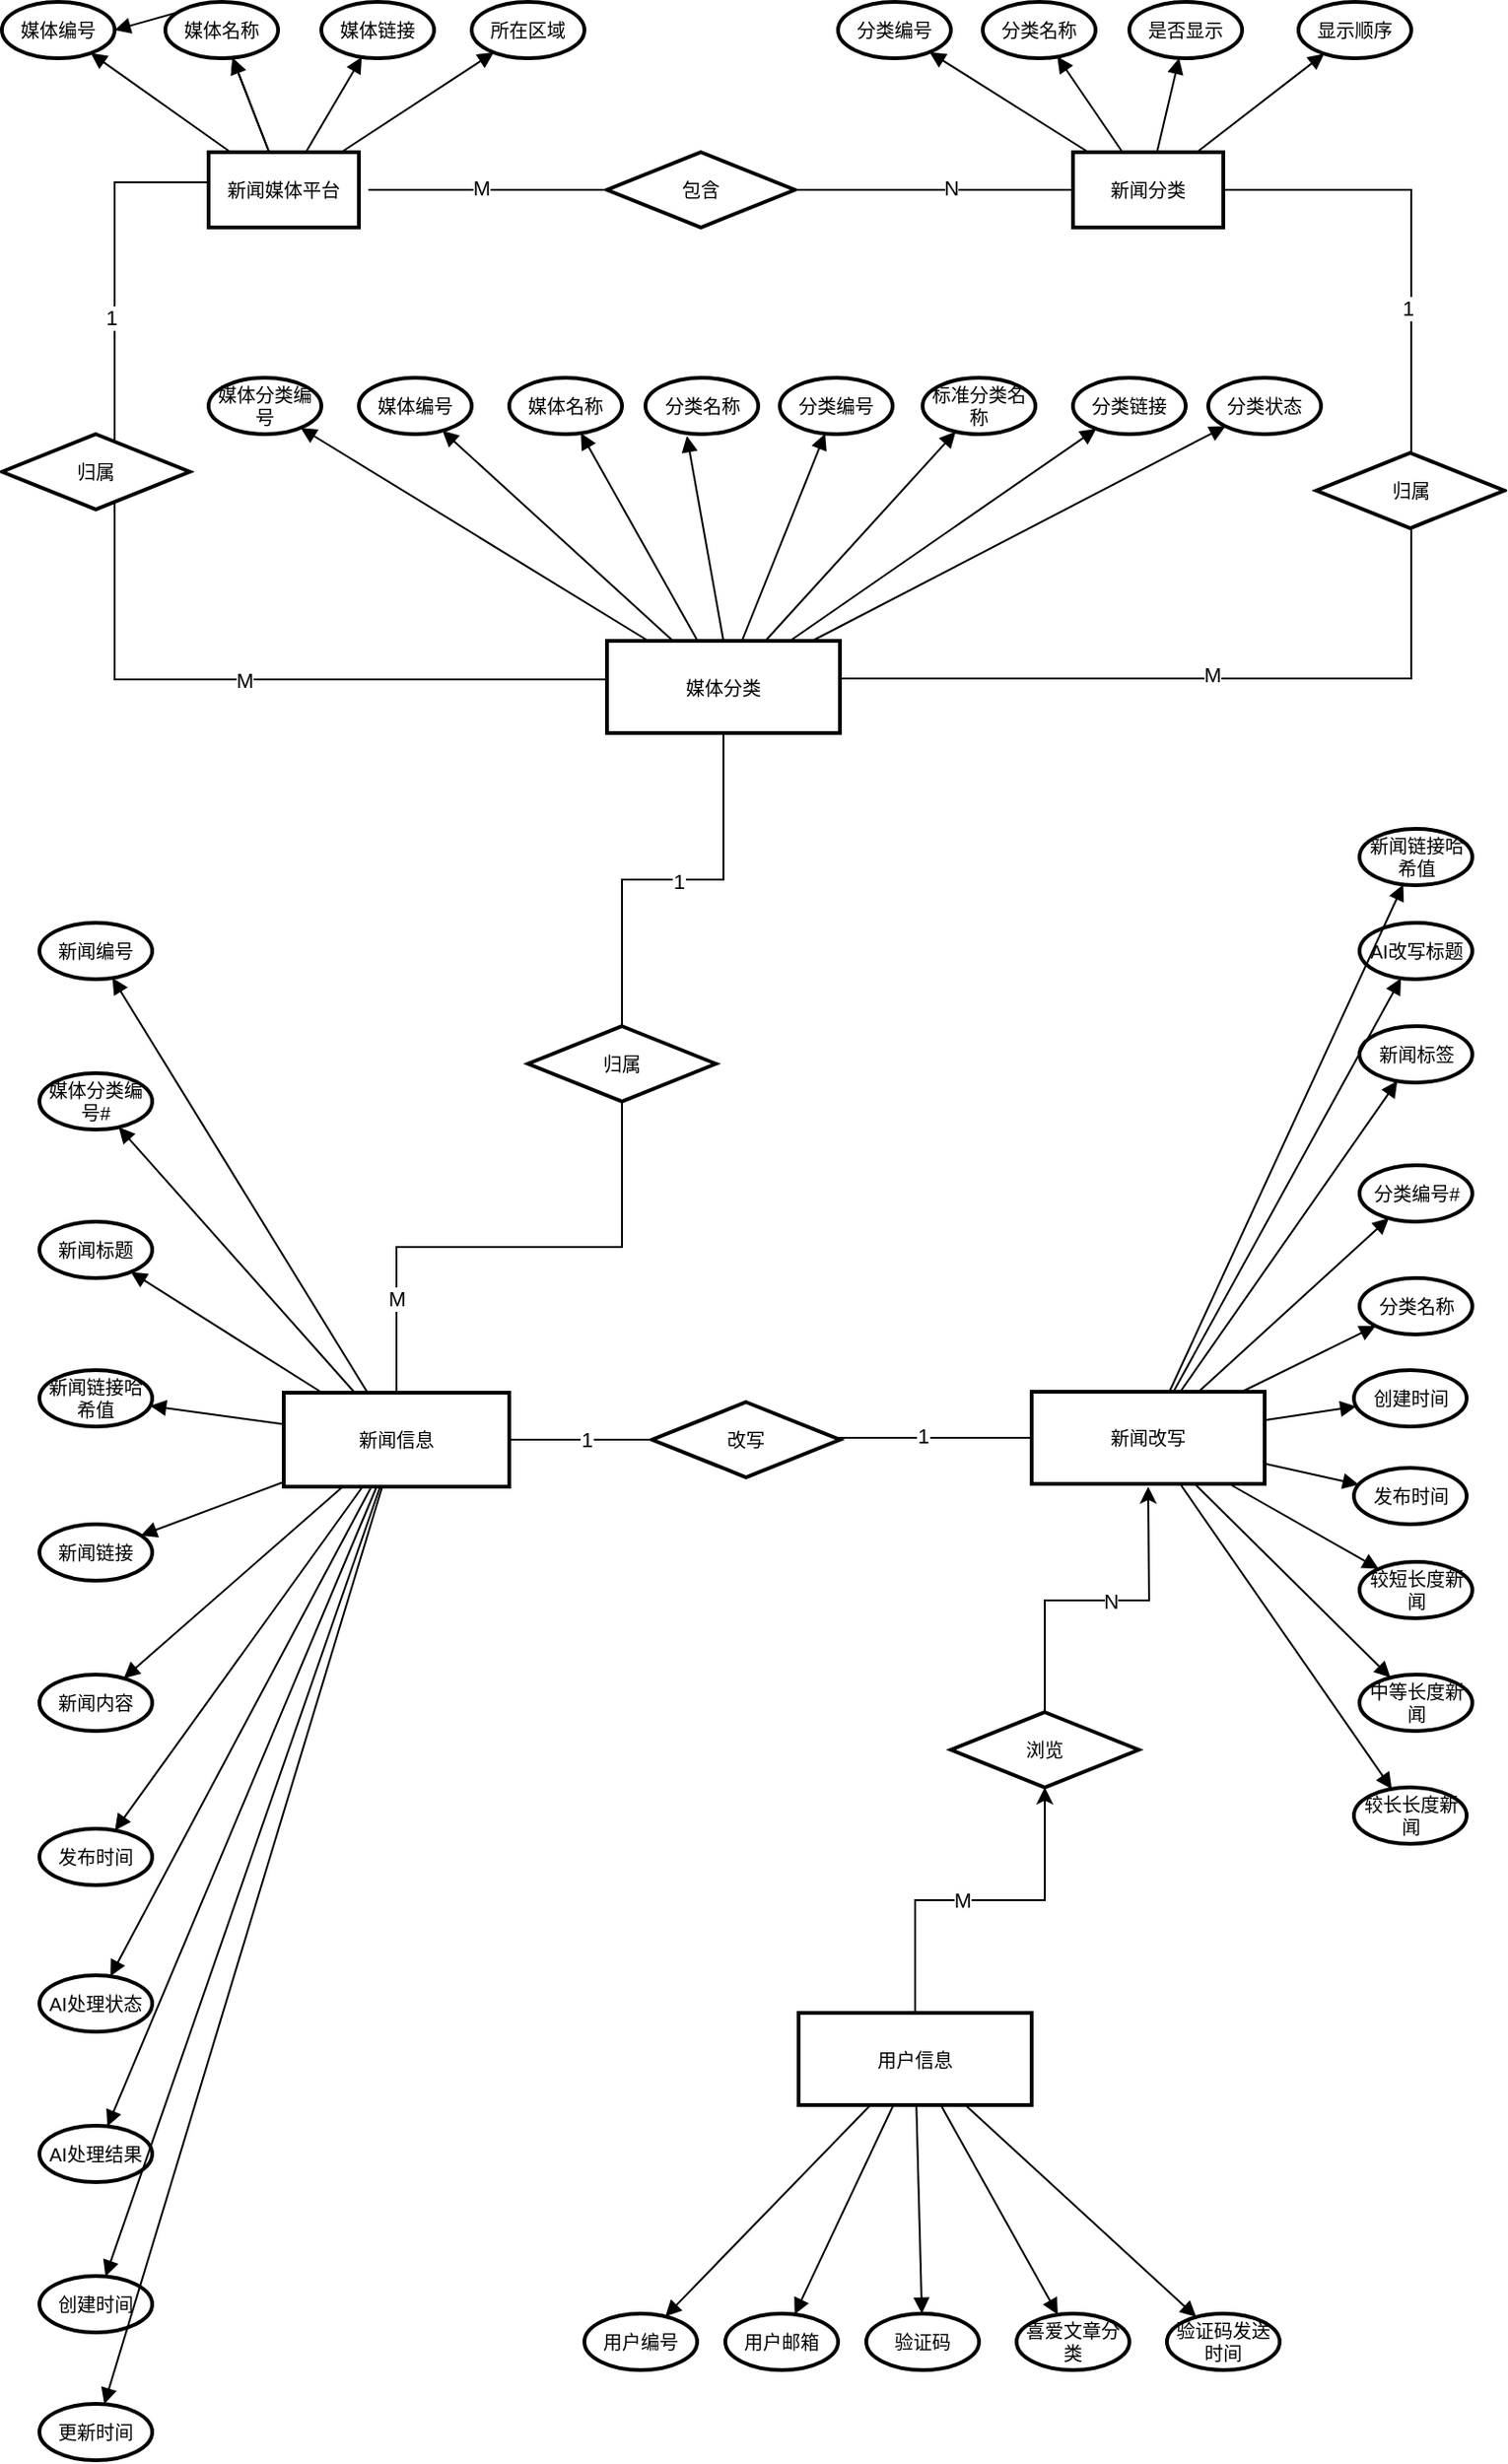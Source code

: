 <mxfile version="24.7.17">
  <diagram name="Page-1" id="74e2e168-ea6b-b213-b513-2b3c1d86103e">
    <mxGraphModel dx="1911" dy="919" grid="1" gridSize="10" guides="1" tooltips="1" connect="1" arrows="1" fold="1" page="1" pageScale="1" pageWidth="827" pageHeight="1169" background="none" math="0" shadow="0">
      <root>
        <mxCell id="0" />
        <mxCell id="1" parent="0" />
        <mxCell id="f0c4SAxMx5sDIEyWPsR0-586" value="新闻媒体平台" style="whiteSpace=wrap;strokeWidth=2;fontSize=10;flipH=0;flipV=0;" vertex="1" parent="1">
          <mxGeometry x="110" y="120" width="80" height="40" as="geometry" />
        </mxCell>
        <mxCell id="f0c4SAxMx5sDIEyWPsR0-587" value="媒体编号" style="ellipse;strokeWidth=2;whiteSpace=wrap;fontSize=10;flipH=0;flipV=0;" vertex="1" parent="1">
          <mxGeometry y="40" width="60" height="30" as="geometry" />
        </mxCell>
        <mxCell id="f0c4SAxMx5sDIEyWPsR0-589" value="媒体链接" style="ellipse;strokeWidth=2;whiteSpace=wrap;fontSize=10;flipH=0;flipV=0;" vertex="1" parent="1">
          <mxGeometry x="170" y="40" width="60" height="30" as="geometry" />
        </mxCell>
        <mxCell id="f0c4SAxMx5sDIEyWPsR0-590" value="所在区域" style="ellipse;strokeWidth=2;whiteSpace=wrap;fontSize=10;flipH=0;flipV=0;" vertex="1" parent="1">
          <mxGeometry x="250" y="40" width="60" height="30" as="geometry" />
        </mxCell>
        <mxCell id="f0c4SAxMx5sDIEyWPsR0-591" value="新闻分类" style="whiteSpace=wrap;strokeWidth=2;fontSize=10;flipH=0;flipV=0;" vertex="1" parent="1">
          <mxGeometry x="570" y="120" width="80" height="40" as="geometry" />
        </mxCell>
        <mxCell id="f0c4SAxMx5sDIEyWPsR0-592" value="分类编号" style="ellipse;strokeWidth=2;whiteSpace=wrap;fontSize=10;flipH=0;flipV=0;" vertex="1" parent="1">
          <mxGeometry x="445" y="40" width="60" height="30" as="geometry" />
        </mxCell>
        <mxCell id="f0c4SAxMx5sDIEyWPsR0-593" value="分类名称" style="ellipse;strokeWidth=2;whiteSpace=wrap;fontSize=10;flipH=0;flipV=0;" vertex="1" parent="1">
          <mxGeometry x="522" y="40" width="60" height="30" as="geometry" />
        </mxCell>
        <mxCell id="f0c4SAxMx5sDIEyWPsR0-594" value="是否显示" style="ellipse;strokeWidth=2;whiteSpace=wrap;fontSize=10;flipH=0;flipV=0;" vertex="1" parent="1">
          <mxGeometry x="600" y="40" width="60" height="30" as="geometry" />
        </mxCell>
        <mxCell id="f0c4SAxMx5sDIEyWPsR0-595" value="显示顺序" style="ellipse;strokeWidth=2;whiteSpace=wrap;fontSize=10;flipH=0;flipV=0;" vertex="1" parent="1">
          <mxGeometry x="690" y="40" width="60" height="30" as="geometry" />
        </mxCell>
        <mxCell id="f0c4SAxMx5sDIEyWPsR0-707" style="edgeStyle=orthogonalEdgeStyle;rounded=0;orthogonalLoop=1;jettySize=auto;html=1;entryDx=0;entryDy=0;endArrow=none;endFill=0;" edge="1" parent="1">
          <mxGeometry relative="1" as="geometry">
            <mxPoint x="110" y="136" as="targetPoint" />
            <mxPoint x="322" y="400.5" as="sourcePoint" />
            <Array as="points">
              <mxPoint x="60" y="401" />
              <mxPoint x="60" y="136" />
            </Array>
          </mxGeometry>
        </mxCell>
        <mxCell id="f0c4SAxMx5sDIEyWPsR0-710" value="&lt;span style=&quot;color: rgba(0, 0, 0, 0); font-family: monospace; font-size: 0px; text-align: start; background-color: rgb(251, 251, 251);&quot;&gt;%3CmxGraphModel%3E%3Croot%3E%3CmxCell%20id%3D%220%22%2F%3E%3CmxCell%20id%3D%221%22%20parent%3D%220%22%2F%3E%3CmxCell%20id%3D%222%22%20value%3D%22%E5%8C%85%E5%90%AB%22%20style%3D%22rhombus%3BstrokeWidth%3D2%3BwhiteSpace%3Dwrap%3BfontSize%3D10%3BflipH%3D0%3BflipV%3D0%3B%22%20vertex%3D%221%22%20parent%3D%221%22%3E%3CmxGeometry%20x%3D%22322%22%20y%3D%22120%22%20width%3D%22100%22%20height%3D%2240%22%20as%3D%22geometry%22%2F%3E%3C%2FmxCell%3E%3C%2Froot%3E%3C%2FmxGraphModel%3E&lt;/span&gt;" style="edgeLabel;html=1;align=center;verticalAlign=middle;resizable=0;points=[];" vertex="1" connectable="0" parent="f0c4SAxMx5sDIEyWPsR0-707">
          <mxGeometry x="0.271" y="1" relative="1" as="geometry">
            <mxPoint as="offset" />
          </mxGeometry>
        </mxCell>
        <mxCell id="f0c4SAxMx5sDIEyWPsR0-719" value="M" style="edgeLabel;html=1;align=center;verticalAlign=middle;resizable=0;points=[];" vertex="1" connectable="0" parent="f0c4SAxMx5sDIEyWPsR0-707">
          <mxGeometry x="-0.331" relative="1" as="geometry">
            <mxPoint as="offset" />
          </mxGeometry>
        </mxCell>
        <mxCell id="f0c4SAxMx5sDIEyWPsR0-723" value="&lt;div&gt;&lt;br&gt;&lt;/div&gt;&lt;div&gt;&lt;br&gt;&lt;/div&gt;" style="edgeLabel;html=1;align=center;verticalAlign=middle;resizable=0;points=[];" vertex="1" connectable="0" parent="f0c4SAxMx5sDIEyWPsR0-707">
          <mxGeometry x="0.569" y="1" relative="1" as="geometry">
            <mxPoint as="offset" />
          </mxGeometry>
        </mxCell>
        <mxCell id="f0c4SAxMx5sDIEyWPsR0-725" value="1" style="edgeLabel;html=1;align=center;verticalAlign=middle;resizable=0;points=[];" vertex="1" connectable="0" parent="f0c4SAxMx5sDIEyWPsR0-707">
          <mxGeometry x="0.578" y="2" relative="1" as="geometry">
            <mxPoint as="offset" />
          </mxGeometry>
        </mxCell>
        <mxCell id="f0c4SAxMx5sDIEyWPsR0-709" style="edgeStyle=orthogonalEdgeStyle;rounded=0;orthogonalLoop=1;jettySize=auto;html=1;exitX=1;exitY=0.5;exitDx=0;exitDy=0;entryX=1;entryY=0.5;entryDx=0;entryDy=0;endArrow=none;endFill=0;" edge="1" parent="1" source="f0c4SAxMx5sDIEyWPsR0-596" target="f0c4SAxMx5sDIEyWPsR0-591">
          <mxGeometry relative="1" as="geometry">
            <Array as="points">
              <mxPoint x="446" y="400" />
              <mxPoint x="750" y="400" />
              <mxPoint x="750" y="140" />
            </Array>
          </mxGeometry>
        </mxCell>
        <mxCell id="f0c4SAxMx5sDIEyWPsR0-721" value="M" style="edgeLabel;html=1;align=center;verticalAlign=middle;resizable=0;points=[];" vertex="1" connectable="0" parent="f0c4SAxMx5sDIEyWPsR0-709">
          <mxGeometry x="-0.397" y="2" relative="1" as="geometry">
            <mxPoint x="1" as="offset" />
          </mxGeometry>
        </mxCell>
        <mxCell id="f0c4SAxMx5sDIEyWPsR0-722" value="1" style="edgeLabel;html=1;align=center;verticalAlign=middle;resizable=0;points=[];" vertex="1" connectable="0" parent="f0c4SAxMx5sDIEyWPsR0-709">
          <mxGeometry x="0.517" y="2" relative="1" as="geometry">
            <mxPoint y="1" as="offset" />
          </mxGeometry>
        </mxCell>
        <mxCell id="f0c4SAxMx5sDIEyWPsR0-729" style="edgeStyle=orthogonalEdgeStyle;rounded=0;orthogonalLoop=1;jettySize=auto;html=1;exitX=0.25;exitY=0;exitDx=0;exitDy=0;" edge="1" parent="1" source="f0c4SAxMx5sDIEyWPsR0-596">
          <mxGeometry relative="1" as="geometry">
            <mxPoint x="353" y="380" as="targetPoint" />
          </mxGeometry>
        </mxCell>
        <mxCell id="f0c4SAxMx5sDIEyWPsR0-596" value="媒体分类" style="whiteSpace=wrap;strokeWidth=2;fontSize=10;flipH=0;flipV=0;" vertex="1" parent="1">
          <mxGeometry x="322" y="380" width="124" height="49" as="geometry" />
        </mxCell>
        <mxCell id="f0c4SAxMx5sDIEyWPsR0-597" value="媒体分类编号" style="ellipse;strokeWidth=2;whiteSpace=wrap;fontSize=10;flipH=0;flipV=0;" vertex="1" parent="1">
          <mxGeometry x="110" y="240" width="60" height="30" as="geometry" />
        </mxCell>
        <mxCell id="f0c4SAxMx5sDIEyWPsR0-598" value="媒体编号" style="ellipse;strokeWidth=2;whiteSpace=wrap;fontSize=10;flipH=0;flipV=0;" vertex="1" parent="1">
          <mxGeometry x="190" y="240" width="60" height="30" as="geometry" />
        </mxCell>
        <mxCell id="f0c4SAxMx5sDIEyWPsR0-599" value="媒体名称" style="ellipse;strokeWidth=2;whiteSpace=wrap;fontSize=10;flipH=0;flipV=0;" vertex="1" parent="1">
          <mxGeometry x="270" y="240" width="60" height="30" as="geometry" />
        </mxCell>
        <mxCell id="f0c4SAxMx5sDIEyWPsR0-600" value="分类编号" style="ellipse;strokeWidth=2;whiteSpace=wrap;fontSize=10;flipH=0;flipV=0;" vertex="1" parent="1">
          <mxGeometry x="414" y="240" width="60" height="30" as="geometry" />
        </mxCell>
        <mxCell id="f0c4SAxMx5sDIEyWPsR0-601" value="标准分类名称" style="ellipse;strokeWidth=2;whiteSpace=wrap;fontSize=10;flipH=0;flipV=0;" vertex="1" parent="1">
          <mxGeometry x="490" y="240" width="60" height="30" as="geometry" />
        </mxCell>
        <mxCell id="f0c4SAxMx5sDIEyWPsR0-602" value="分类链接" style="ellipse;strokeWidth=2;whiteSpace=wrap;fontSize=10;flipH=0;flipV=0;" vertex="1" parent="1">
          <mxGeometry x="570" y="240" width="60" height="30" as="geometry" />
        </mxCell>
        <mxCell id="f0c4SAxMx5sDIEyWPsR0-603" value="分类状态" style="ellipse;strokeWidth=2;whiteSpace=wrap;fontSize=10;flipH=0;flipV=0;" vertex="1" parent="1">
          <mxGeometry x="642" y="240" width="60" height="30" as="geometry" />
        </mxCell>
        <mxCell id="f0c4SAxMx5sDIEyWPsR0-726" style="edgeStyle=orthogonalEdgeStyle;rounded=0;orthogonalLoop=1;jettySize=auto;html=1;exitX=0.5;exitY=0;exitDx=0;exitDy=0;endArrow=none;endFill=0;" edge="1" parent="1" source="f0c4SAxMx5sDIEyWPsR0-732" target="f0c4SAxMx5sDIEyWPsR0-596">
          <mxGeometry relative="1" as="geometry">
            <mxPoint x="260" y="530" as="targetPoint" />
          </mxGeometry>
        </mxCell>
        <mxCell id="f0c4SAxMx5sDIEyWPsR0-731" value="1" style="edgeLabel;html=1;align=center;verticalAlign=middle;resizable=0;points=[];" vertex="1" connectable="0" parent="f0c4SAxMx5sDIEyWPsR0-726">
          <mxGeometry x="0.015" relative="1" as="geometry">
            <mxPoint x="1" y="1" as="offset" />
          </mxGeometry>
        </mxCell>
        <mxCell id="f0c4SAxMx5sDIEyWPsR0-736" style="edgeStyle=orthogonalEdgeStyle;rounded=0;orthogonalLoop=1;jettySize=auto;html=1;exitX=1;exitY=0.5;exitDx=0;exitDy=0;endArrow=none;endFill=0;entryX=0;entryY=0.5;entryDx=0;entryDy=0;" edge="1" parent="1" source="f0c4SAxMx5sDIEyWPsR0-604" target="f0c4SAxMx5sDIEyWPsR0-622">
          <mxGeometry relative="1" as="geometry">
            <mxPoint x="540" y="805" as="targetPoint" />
          </mxGeometry>
        </mxCell>
        <mxCell id="f0c4SAxMx5sDIEyWPsR0-738" value="1" style="edgeLabel;html=1;align=center;verticalAlign=middle;resizable=0;points=[];" vertex="1" connectable="0" parent="f0c4SAxMx5sDIEyWPsR0-736">
          <mxGeometry x="-0.705" relative="1" as="geometry">
            <mxPoint as="offset" />
          </mxGeometry>
        </mxCell>
        <mxCell id="f0c4SAxMx5sDIEyWPsR0-740" value="1" style="edgeLabel;html=1;align=center;verticalAlign=middle;resizable=0;points=[];" vertex="1" connectable="0" parent="f0c4SAxMx5sDIEyWPsR0-736">
          <mxGeometry x="0.584" y="1" relative="1" as="geometry">
            <mxPoint as="offset" />
          </mxGeometry>
        </mxCell>
        <mxCell id="f0c4SAxMx5sDIEyWPsR0-604" value="新闻信息" style="whiteSpace=wrap;strokeWidth=2;fontSize=10;flipH=0;flipV=0;" vertex="1" parent="1">
          <mxGeometry x="150" y="780" width="120" height="50" as="geometry" />
        </mxCell>
        <mxCell id="f0c4SAxMx5sDIEyWPsR0-605" value="新闻编号" style="ellipse;strokeWidth=2;whiteSpace=wrap;fontSize=10;flipH=0;flipV=0;" vertex="1" parent="1">
          <mxGeometry x="20" y="530" width="60" height="30" as="geometry" />
        </mxCell>
        <mxCell id="f0c4SAxMx5sDIEyWPsR0-606" value="媒体分类编号#" style="ellipse;strokeWidth=2;whiteSpace=wrap;fontSize=10;flipH=0;flipV=0;" vertex="1" parent="1">
          <mxGeometry x="20" y="610" width="60" height="30" as="geometry" />
        </mxCell>
        <mxCell id="f0c4SAxMx5sDIEyWPsR0-607" value="新闻标题" style="ellipse;strokeWidth=2;whiteSpace=wrap;fontSize=10;flipH=0;flipV=0;" vertex="1" parent="1">
          <mxGeometry x="20" y="689" width="60" height="30" as="geometry" />
        </mxCell>
        <mxCell id="f0c4SAxMx5sDIEyWPsR0-608" value="新闻链接哈希值" style="ellipse;strokeWidth=2;whiteSpace=wrap;fontSize=10;flipH=0;flipV=0;" vertex="1" parent="1">
          <mxGeometry x="20" y="768" width="60" height="30" as="geometry" />
        </mxCell>
        <mxCell id="f0c4SAxMx5sDIEyWPsR0-609" value="新闻链接" style="ellipse;strokeWidth=2;whiteSpace=wrap;fontSize=10;flipH=0;flipV=0;" vertex="1" parent="1">
          <mxGeometry x="20" y="850" width="60" height="30" as="geometry" />
        </mxCell>
        <mxCell id="f0c4SAxMx5sDIEyWPsR0-610" value="新闻内容" style="ellipse;strokeWidth=2;whiteSpace=wrap;fontSize=10;flipH=0;flipV=0;" vertex="1" parent="1">
          <mxGeometry x="20" y="930" width="60" height="30" as="geometry" />
        </mxCell>
        <mxCell id="f0c4SAxMx5sDIEyWPsR0-611" value="发布时间" style="ellipse;strokeWidth=2;whiteSpace=wrap;fontSize=10;flipH=0;flipV=0;" vertex="1" parent="1">
          <mxGeometry x="20" y="1012" width="60" height="30" as="geometry" />
        </mxCell>
        <mxCell id="f0c4SAxMx5sDIEyWPsR0-612" value="AI处理状态" style="ellipse;strokeWidth=2;whiteSpace=wrap;fontSize=10;flipH=0;flipV=0;" vertex="1" parent="1">
          <mxGeometry x="20" y="1090" width="60" height="30" as="geometry" />
        </mxCell>
        <mxCell id="f0c4SAxMx5sDIEyWPsR0-613" value="AI处理结果" style="ellipse;strokeWidth=2;whiteSpace=wrap;fontSize=10;flipH=0;flipV=0;" vertex="1" parent="1">
          <mxGeometry x="20" y="1170" width="60" height="30" as="geometry" />
        </mxCell>
        <mxCell id="f0c4SAxMx5sDIEyWPsR0-614" value="创建时间" style="ellipse;strokeWidth=2;whiteSpace=wrap;fontSize=10;flipH=0;flipV=0;" vertex="1" parent="1">
          <mxGeometry x="20" y="1250" width="60" height="30" as="geometry" />
        </mxCell>
        <mxCell id="f0c4SAxMx5sDIEyWPsR0-615" value="更新时间" style="ellipse;strokeWidth=2;whiteSpace=wrap;fontSize=10;flipH=0;flipV=0;" vertex="1" parent="1">
          <mxGeometry x="20" y="1318" width="60" height="30" as="geometry" />
        </mxCell>
        <mxCell id="f0c4SAxMx5sDIEyWPsR0-745" style="edgeStyle=orthogonalEdgeStyle;rounded=0;orthogonalLoop=1;jettySize=auto;html=1;exitX=0.5;exitY=0;exitDx=0;exitDy=0;" edge="1" parent="1" source="f0c4SAxMx5sDIEyWPsR0-746">
          <mxGeometry relative="1" as="geometry">
            <mxPoint x="610" y="830" as="targetPoint" />
          </mxGeometry>
        </mxCell>
        <mxCell id="f0c4SAxMx5sDIEyWPsR0-749" value="N" style="edgeLabel;html=1;align=center;verticalAlign=middle;resizable=0;points=[];" vertex="1" connectable="0" parent="f0c4SAxMx5sDIEyWPsR0-745">
          <mxGeometry x="0.066" y="1" relative="1" as="geometry">
            <mxPoint x="1" y="1" as="offset" />
          </mxGeometry>
        </mxCell>
        <mxCell id="f0c4SAxMx5sDIEyWPsR0-616" value="用户信息" style="whiteSpace=wrap;strokeWidth=2;fontSize=10;flipH=0;flipV=0;" vertex="1" parent="1">
          <mxGeometry x="424" y="1110" width="124" height="49" as="geometry" />
        </mxCell>
        <mxCell id="f0c4SAxMx5sDIEyWPsR0-617" value="用户编号" style="ellipse;strokeWidth=2;whiteSpace=wrap;fontSize=10;flipH=0;flipV=0;" vertex="1" parent="1">
          <mxGeometry x="310" y="1270" width="60" height="30" as="geometry" />
        </mxCell>
        <mxCell id="f0c4SAxMx5sDIEyWPsR0-618" value="用户邮箱" style="ellipse;strokeWidth=2;whiteSpace=wrap;fontSize=10;flipH=0;flipV=0;" vertex="1" parent="1">
          <mxGeometry x="385" y="1270" width="60" height="30" as="geometry" />
        </mxCell>
        <mxCell id="f0c4SAxMx5sDIEyWPsR0-619" value="验证码" style="ellipse;strokeWidth=2;whiteSpace=wrap;fontSize=10;flipH=0;flipV=0;" vertex="1" parent="1">
          <mxGeometry x="460" y="1270" width="60" height="30" as="geometry" />
        </mxCell>
        <mxCell id="f0c4SAxMx5sDIEyWPsR0-620" value="喜爱文章分类" style="ellipse;strokeWidth=2;whiteSpace=wrap;fontSize=10;flipH=0;flipV=0;" vertex="1" parent="1">
          <mxGeometry x="540" y="1270" width="60" height="30" as="geometry" />
        </mxCell>
        <mxCell id="f0c4SAxMx5sDIEyWPsR0-621" value="验证码发送时间" style="ellipse;strokeWidth=2;whiteSpace=wrap;fontSize=10;flipH=0;flipV=0;" vertex="1" parent="1">
          <mxGeometry x="620" y="1270" width="60" height="30" as="geometry" />
        </mxCell>
        <mxCell id="f0c4SAxMx5sDIEyWPsR0-622" value="新闻改写" style="whiteSpace=wrap;strokeWidth=2;fontSize=10;flipH=0;flipV=0;" vertex="1" parent="1">
          <mxGeometry x="548" y="779.5" width="124" height="49" as="geometry" />
        </mxCell>
        <mxCell id="f0c4SAxMx5sDIEyWPsR0-623" value="新闻链接哈希值" style="ellipse;strokeWidth=2;whiteSpace=wrap;fontSize=10;flipH=0;flipV=0;" vertex="1" parent="1">
          <mxGeometry x="722.5" y="480" width="60" height="30" as="geometry" />
        </mxCell>
        <mxCell id="f0c4SAxMx5sDIEyWPsR0-624" value="AI改写标题" style="ellipse;strokeWidth=2;whiteSpace=wrap;fontSize=10;flipH=0;flipV=0;" vertex="1" parent="1">
          <mxGeometry x="722.5" y="530" width="60" height="30" as="geometry" />
        </mxCell>
        <mxCell id="f0c4SAxMx5sDIEyWPsR0-625" value="新闻标签" style="ellipse;strokeWidth=2;whiteSpace=wrap;fontSize=10;flipH=0;flipV=0;" vertex="1" parent="1">
          <mxGeometry x="722.5" y="585" width="60" height="30" as="geometry" />
        </mxCell>
        <mxCell id="f0c4SAxMx5sDIEyWPsR0-626" value="分类编号#" style="ellipse;strokeWidth=2;whiteSpace=wrap;fontSize=10;flipH=0;flipV=0;" vertex="1" parent="1">
          <mxGeometry x="722.5" y="659" width="60" height="30" as="geometry" />
        </mxCell>
        <mxCell id="f0c4SAxMx5sDIEyWPsR0-627" value="分类名称" style="ellipse;strokeWidth=2;whiteSpace=wrap;fontSize=10;flipH=0;flipV=0;" vertex="1" parent="1">
          <mxGeometry x="722.5" y="719" width="60" height="30" as="geometry" />
        </mxCell>
        <mxCell id="f0c4SAxMx5sDIEyWPsR0-628" value="创建时间" style="ellipse;strokeWidth=2;whiteSpace=wrap;fontSize=10;flipH=0;flipV=0;" vertex="1" parent="1">
          <mxGeometry x="719.5" y="768" width="60" height="30" as="geometry" />
        </mxCell>
        <mxCell id="f0c4SAxMx5sDIEyWPsR0-629" value="发布时间" style="ellipse;strokeWidth=2;whiteSpace=wrap;fontSize=10;flipH=0;flipV=0;" vertex="1" parent="1">
          <mxGeometry x="719.5" y="820" width="60" height="30" as="geometry" />
        </mxCell>
        <mxCell id="f0c4SAxMx5sDIEyWPsR0-630" value="较短长度新闻" style="ellipse;strokeWidth=2;whiteSpace=wrap;fontSize=10;flipH=0;flipV=0;" vertex="1" parent="1">
          <mxGeometry x="722.5" y="870" width="60" height="30" as="geometry" />
        </mxCell>
        <mxCell id="f0c4SAxMx5sDIEyWPsR0-631" value="中等长度新闻" style="ellipse;strokeWidth=2;whiteSpace=wrap;fontSize=10;flipH=0;flipV=0;" vertex="1" parent="1">
          <mxGeometry x="722.5" y="930" width="60" height="30" as="geometry" />
        </mxCell>
        <mxCell id="f0c4SAxMx5sDIEyWPsR0-632" value="较长长度新闻" style="ellipse;strokeWidth=2;whiteSpace=wrap;fontSize=10;flipH=0;flipV=0;" vertex="1" parent="1">
          <mxGeometry x="719.5" y="990" width="60" height="30" as="geometry" />
        </mxCell>
        <mxCell id="f0c4SAxMx5sDIEyWPsR0-692" style="edgeStyle=orthogonalEdgeStyle;rounded=0;orthogonalLoop=1;jettySize=auto;html=1;exitX=1;exitY=0;exitDx=0;exitDy=0;" edge="1" parent="1" source="f0c4SAxMx5sDIEyWPsR0-633">
          <mxGeometry relative="1" as="geometry">
            <mxPoint x="365" y="140" as="targetPoint" />
          </mxGeometry>
        </mxCell>
        <mxCell id="f0c4SAxMx5sDIEyWPsR0-633" value="包含" style="rhombus;strokeWidth=2;whiteSpace=wrap;fontSize=10;flipH=0;flipV=0;" vertex="1" parent="1">
          <mxGeometry x="322" y="120" width="100" height="40" as="geometry" />
        </mxCell>
        <mxCell id="f0c4SAxMx5sDIEyWPsR0-637" value="" style="curved=1;startArrow=none;endArrow=block;exitX=0.43;exitY=-0.01;entryX=1;entryY=0.5;rounded=0;fontSize=10;" edge="1" parent="1" source="f0c4SAxMx5sDIEyWPsR0-588" target="f0c4SAxMx5sDIEyWPsR0-587">
          <mxGeometry relative="1" as="geometry">
            <Array as="points" />
          </mxGeometry>
        </mxCell>
        <mxCell id="f0c4SAxMx5sDIEyWPsR0-638" value="" style="curved=1;startArrow=none;endArrow=block;rounded=0;fontSize=10;" edge="1" parent="1" source="f0c4SAxMx5sDIEyWPsR0-586" target="f0c4SAxMx5sDIEyWPsR0-588">
          <mxGeometry relative="1" as="geometry" />
        </mxCell>
        <mxCell id="f0c4SAxMx5sDIEyWPsR0-639" value="" style="curved=1;startArrow=none;endArrow=block;rounded=0;fontSize=10;" edge="1" parent="1" source="f0c4SAxMx5sDIEyWPsR0-586" target="f0c4SAxMx5sDIEyWPsR0-589">
          <mxGeometry relative="1" as="geometry" />
        </mxCell>
        <mxCell id="f0c4SAxMx5sDIEyWPsR0-640" value="" style="curved=1;startArrow=none;endArrow=block;rounded=0;fontSize=10;" edge="1" parent="1" source="f0c4SAxMx5sDIEyWPsR0-586" target="f0c4SAxMx5sDIEyWPsR0-590">
          <mxGeometry relative="1" as="geometry" />
        </mxCell>
        <mxCell id="f0c4SAxMx5sDIEyWPsR0-641" value="" style="curved=1;startArrow=none;endArrow=block;rounded=0;fontSize=10;" edge="1" parent="1" source="f0c4SAxMx5sDIEyWPsR0-591" target="f0c4SAxMx5sDIEyWPsR0-592">
          <mxGeometry relative="1" as="geometry" />
        </mxCell>
        <mxCell id="f0c4SAxMx5sDIEyWPsR0-642" value="" style="curved=1;startArrow=none;endArrow=block;rounded=0;fontSize=10;" edge="1" parent="1" source="f0c4SAxMx5sDIEyWPsR0-591" target="f0c4SAxMx5sDIEyWPsR0-593">
          <mxGeometry relative="1" as="geometry" />
        </mxCell>
        <mxCell id="f0c4SAxMx5sDIEyWPsR0-643" value="" style="curved=1;startArrow=none;endArrow=block;rounded=0;fontSize=10;" edge="1" parent="1" source="f0c4SAxMx5sDIEyWPsR0-591" target="f0c4SAxMx5sDIEyWPsR0-594">
          <mxGeometry relative="1" as="geometry" />
        </mxCell>
        <mxCell id="f0c4SAxMx5sDIEyWPsR0-644" value="" style="curved=1;startArrow=none;endArrow=block;rounded=0;fontSize=10;" edge="1" parent="1" source="f0c4SAxMx5sDIEyWPsR0-591" target="f0c4SAxMx5sDIEyWPsR0-595">
          <mxGeometry relative="1" as="geometry" />
        </mxCell>
        <mxCell id="f0c4SAxMx5sDIEyWPsR0-645" value="" style="curved=1;startArrow=none;endArrow=block;rounded=0;fontSize=10;" edge="1" parent="1" source="f0c4SAxMx5sDIEyWPsR0-596" target="f0c4SAxMx5sDIEyWPsR0-597">
          <mxGeometry relative="1" as="geometry" />
        </mxCell>
        <mxCell id="f0c4SAxMx5sDIEyWPsR0-646" value="" style="curved=1;startArrow=none;endArrow=block;rounded=0;fontSize=10;" edge="1" parent="1" source="f0c4SAxMx5sDIEyWPsR0-596" target="f0c4SAxMx5sDIEyWPsR0-598">
          <mxGeometry relative="1" as="geometry" />
        </mxCell>
        <mxCell id="f0c4SAxMx5sDIEyWPsR0-647" value="" style="curved=1;startArrow=none;endArrow=block;rounded=0;fontSize=10;" edge="1" parent="1" source="f0c4SAxMx5sDIEyWPsR0-596" target="f0c4SAxMx5sDIEyWPsR0-599">
          <mxGeometry relative="1" as="geometry" />
        </mxCell>
        <mxCell id="f0c4SAxMx5sDIEyWPsR0-648" value="" style="curved=1;startArrow=none;endArrow=block;rounded=0;fontSize=10;" edge="1" parent="1" source="f0c4SAxMx5sDIEyWPsR0-596" target="f0c4SAxMx5sDIEyWPsR0-600">
          <mxGeometry relative="1" as="geometry" />
        </mxCell>
        <mxCell id="f0c4SAxMx5sDIEyWPsR0-649" value="" style="curved=1;startArrow=none;endArrow=block;rounded=0;fontSize=10;" edge="1" parent="1" source="f0c4SAxMx5sDIEyWPsR0-596" target="f0c4SAxMx5sDIEyWPsR0-601">
          <mxGeometry relative="1" as="geometry" />
        </mxCell>
        <mxCell id="f0c4SAxMx5sDIEyWPsR0-650" value="" style="curved=1;startArrow=none;endArrow=block;rounded=0;fontSize=10;" edge="1" parent="1" source="f0c4SAxMx5sDIEyWPsR0-596" target="f0c4SAxMx5sDIEyWPsR0-602">
          <mxGeometry relative="1" as="geometry" />
        </mxCell>
        <mxCell id="f0c4SAxMx5sDIEyWPsR0-651" value="" style="curved=1;startArrow=none;endArrow=block;rounded=0;fontSize=10;" edge="1" parent="1" source="f0c4SAxMx5sDIEyWPsR0-596" target="f0c4SAxMx5sDIEyWPsR0-603">
          <mxGeometry relative="1" as="geometry" />
        </mxCell>
        <mxCell id="f0c4SAxMx5sDIEyWPsR0-652" value="" style="curved=1;startArrow=none;endArrow=block;rounded=0;fontSize=10;" edge="1" parent="1" source="f0c4SAxMx5sDIEyWPsR0-604" target="f0c4SAxMx5sDIEyWPsR0-605">
          <mxGeometry relative="1" as="geometry" />
        </mxCell>
        <mxCell id="f0c4SAxMx5sDIEyWPsR0-653" value="" style="curved=1;startArrow=none;endArrow=block;rounded=0;fontSize=10;" edge="1" parent="1" source="f0c4SAxMx5sDIEyWPsR0-604" target="f0c4SAxMx5sDIEyWPsR0-606">
          <mxGeometry relative="1" as="geometry" />
        </mxCell>
        <mxCell id="f0c4SAxMx5sDIEyWPsR0-654" value="" style="curved=1;startArrow=none;endArrow=block;rounded=0;fontSize=10;" edge="1" parent="1" source="f0c4SAxMx5sDIEyWPsR0-604" target="f0c4SAxMx5sDIEyWPsR0-607">
          <mxGeometry relative="1" as="geometry" />
        </mxCell>
        <mxCell id="f0c4SAxMx5sDIEyWPsR0-655" value="" style="curved=1;startArrow=none;endArrow=block;rounded=0;fontSize=10;" edge="1" parent="1" source="f0c4SAxMx5sDIEyWPsR0-604" target="f0c4SAxMx5sDIEyWPsR0-608">
          <mxGeometry relative="1" as="geometry" />
        </mxCell>
        <mxCell id="f0c4SAxMx5sDIEyWPsR0-656" value="" style="curved=1;startArrow=none;endArrow=block;rounded=0;fontSize=10;" edge="1" parent="1" source="f0c4SAxMx5sDIEyWPsR0-604" target="f0c4SAxMx5sDIEyWPsR0-609">
          <mxGeometry relative="1" as="geometry" />
        </mxCell>
        <mxCell id="f0c4SAxMx5sDIEyWPsR0-657" value="" style="curved=1;startArrow=none;endArrow=block;rounded=0;fontSize=10;" edge="1" parent="1" source="f0c4SAxMx5sDIEyWPsR0-604" target="f0c4SAxMx5sDIEyWPsR0-610">
          <mxGeometry relative="1" as="geometry" />
        </mxCell>
        <mxCell id="f0c4SAxMx5sDIEyWPsR0-658" value="" style="curved=1;startArrow=none;endArrow=block;rounded=0;fontSize=10;" edge="1" parent="1" source="f0c4SAxMx5sDIEyWPsR0-604" target="f0c4SAxMx5sDIEyWPsR0-611">
          <mxGeometry relative="1" as="geometry" />
        </mxCell>
        <mxCell id="f0c4SAxMx5sDIEyWPsR0-659" value="" style="curved=1;startArrow=none;endArrow=block;rounded=0;fontSize=10;" edge="1" parent="1" source="f0c4SAxMx5sDIEyWPsR0-604" target="f0c4SAxMx5sDIEyWPsR0-612">
          <mxGeometry relative="1" as="geometry" />
        </mxCell>
        <mxCell id="f0c4SAxMx5sDIEyWPsR0-660" value="" style="curved=1;startArrow=none;endArrow=block;rounded=0;fontSize=10;" edge="1" parent="1" source="f0c4SAxMx5sDIEyWPsR0-604" target="f0c4SAxMx5sDIEyWPsR0-613">
          <mxGeometry relative="1" as="geometry" />
        </mxCell>
        <mxCell id="f0c4SAxMx5sDIEyWPsR0-661" value="" style="curved=1;startArrow=none;endArrow=block;rounded=0;fontSize=10;" edge="1" parent="1" source="f0c4SAxMx5sDIEyWPsR0-604" target="f0c4SAxMx5sDIEyWPsR0-614">
          <mxGeometry relative="1" as="geometry" />
        </mxCell>
        <mxCell id="f0c4SAxMx5sDIEyWPsR0-662" value="" style="curved=1;startArrow=none;endArrow=block;rounded=0;fontSize=10;" edge="1" parent="1" source="f0c4SAxMx5sDIEyWPsR0-604" target="f0c4SAxMx5sDIEyWPsR0-615">
          <mxGeometry relative="1" as="geometry" />
        </mxCell>
        <mxCell id="f0c4SAxMx5sDIEyWPsR0-663" value="" style="curved=1;startArrow=none;endArrow=block;rounded=0;fontSize=10;" edge="1" parent="1" source="f0c4SAxMx5sDIEyWPsR0-616" target="f0c4SAxMx5sDIEyWPsR0-617">
          <mxGeometry relative="1" as="geometry" />
        </mxCell>
        <mxCell id="f0c4SAxMx5sDIEyWPsR0-664" value="" style="curved=1;startArrow=none;endArrow=block;rounded=0;fontSize=10;" edge="1" parent="1" source="f0c4SAxMx5sDIEyWPsR0-616" target="f0c4SAxMx5sDIEyWPsR0-618">
          <mxGeometry relative="1" as="geometry" />
        </mxCell>
        <mxCell id="f0c4SAxMx5sDIEyWPsR0-665" value="" style="curved=1;startArrow=none;endArrow=block;rounded=0;fontSize=10;" edge="1" parent="1" source="f0c4SAxMx5sDIEyWPsR0-616" target="f0c4SAxMx5sDIEyWPsR0-619">
          <mxGeometry relative="1" as="geometry" />
        </mxCell>
        <mxCell id="f0c4SAxMx5sDIEyWPsR0-666" value="" style="curved=1;startArrow=none;endArrow=block;rounded=0;fontSize=10;" edge="1" parent="1" source="f0c4SAxMx5sDIEyWPsR0-616" target="f0c4SAxMx5sDIEyWPsR0-620">
          <mxGeometry relative="1" as="geometry" />
        </mxCell>
        <mxCell id="f0c4SAxMx5sDIEyWPsR0-667" value="" style="curved=1;startArrow=none;endArrow=block;rounded=0;fontSize=10;" edge="1" parent="1" source="f0c4SAxMx5sDIEyWPsR0-616" target="f0c4SAxMx5sDIEyWPsR0-621">
          <mxGeometry relative="1" as="geometry" />
        </mxCell>
        <mxCell id="f0c4SAxMx5sDIEyWPsR0-668" value="" style="curved=1;startArrow=none;endArrow=block;rounded=0;fontSize=10;" edge="1" parent="1" source="f0c4SAxMx5sDIEyWPsR0-622" target="f0c4SAxMx5sDIEyWPsR0-623">
          <mxGeometry relative="1" as="geometry" />
        </mxCell>
        <mxCell id="f0c4SAxMx5sDIEyWPsR0-669" value="" style="curved=1;startArrow=none;endArrow=block;rounded=0;fontSize=10;" edge="1" parent="1" source="f0c4SAxMx5sDIEyWPsR0-622" target="f0c4SAxMx5sDIEyWPsR0-624">
          <mxGeometry relative="1" as="geometry" />
        </mxCell>
        <mxCell id="f0c4SAxMx5sDIEyWPsR0-670" value="" style="curved=1;startArrow=none;endArrow=block;rounded=0;fontSize=10;" edge="1" parent="1" source="f0c4SAxMx5sDIEyWPsR0-622" target="f0c4SAxMx5sDIEyWPsR0-625">
          <mxGeometry relative="1" as="geometry" />
        </mxCell>
        <mxCell id="f0c4SAxMx5sDIEyWPsR0-671" value="" style="curved=1;startArrow=none;endArrow=block;rounded=0;fontSize=10;" edge="1" parent="1" source="f0c4SAxMx5sDIEyWPsR0-622" target="f0c4SAxMx5sDIEyWPsR0-626">
          <mxGeometry relative="1" as="geometry" />
        </mxCell>
        <mxCell id="f0c4SAxMx5sDIEyWPsR0-672" value="" style="curved=1;startArrow=none;endArrow=block;rounded=0;fontSize=10;" edge="1" parent="1" source="f0c4SAxMx5sDIEyWPsR0-622" target="f0c4SAxMx5sDIEyWPsR0-627">
          <mxGeometry relative="1" as="geometry" />
        </mxCell>
        <mxCell id="f0c4SAxMx5sDIEyWPsR0-673" value="" style="curved=1;startArrow=none;endArrow=block;rounded=0;fontSize=10;" edge="1" parent="1" source="f0c4SAxMx5sDIEyWPsR0-622" target="f0c4SAxMx5sDIEyWPsR0-628">
          <mxGeometry relative="1" as="geometry" />
        </mxCell>
        <mxCell id="f0c4SAxMx5sDIEyWPsR0-674" value="" style="curved=1;startArrow=none;endArrow=block;rounded=0;fontSize=10;" edge="1" parent="1" source="f0c4SAxMx5sDIEyWPsR0-622" target="f0c4SAxMx5sDIEyWPsR0-629">
          <mxGeometry relative="1" as="geometry" />
        </mxCell>
        <mxCell id="f0c4SAxMx5sDIEyWPsR0-675" value="" style="curved=1;startArrow=none;endArrow=block;rounded=0;fontSize=10;" edge="1" parent="1" source="f0c4SAxMx5sDIEyWPsR0-622" target="f0c4SAxMx5sDIEyWPsR0-630">
          <mxGeometry relative="1" as="geometry" />
        </mxCell>
        <mxCell id="f0c4SAxMx5sDIEyWPsR0-676" value="" style="curved=1;startArrow=none;endArrow=block;rounded=0;fontSize=10;" edge="1" parent="1" source="f0c4SAxMx5sDIEyWPsR0-622" target="f0c4SAxMx5sDIEyWPsR0-631">
          <mxGeometry relative="1" as="geometry" />
        </mxCell>
        <mxCell id="f0c4SAxMx5sDIEyWPsR0-677" value="" style="curved=1;startArrow=none;endArrow=block;rounded=0;fontSize=10;" edge="1" parent="1" source="f0c4SAxMx5sDIEyWPsR0-622" target="f0c4SAxMx5sDIEyWPsR0-632">
          <mxGeometry relative="1" as="geometry" />
        </mxCell>
        <mxCell id="f0c4SAxMx5sDIEyWPsR0-687" value="" style="startArrow=none;endArrow=block;rounded=0;fontSize=10;strokeColor=default;" edge="1" parent="1" source="f0c4SAxMx5sDIEyWPsR0-586" target="f0c4SAxMx5sDIEyWPsR0-588">
          <mxGeometry relative="1" as="geometry">
            <mxPoint x="493.0" y="318" as="sourcePoint" />
            <mxPoint x="378.0" y="60" as="targetPoint" />
          </mxGeometry>
        </mxCell>
        <mxCell id="f0c4SAxMx5sDIEyWPsR0-588" value="媒体名称" style="ellipse;strokeWidth=2;whiteSpace=wrap;fontSize=10;flipH=0;flipV=0;" vertex="1" parent="1">
          <mxGeometry x="87" y="40" width="60" height="30" as="geometry" />
        </mxCell>
        <mxCell id="f0c4SAxMx5sDIEyWPsR0-690" value="" style="curved=1;startArrow=none;endArrow=block;rounded=0;entryDx=0;entryDy=0;exitDx=0;exitDy=0;fontSize=10;" edge="1" parent="1" source="f0c4SAxMx5sDIEyWPsR0-586" target="f0c4SAxMx5sDIEyWPsR0-587">
          <mxGeometry relative="1" as="geometry">
            <mxPoint x="507" y="328" as="sourcePoint" />
            <mxPoint x="454" y="90" as="targetPoint" />
          </mxGeometry>
        </mxCell>
        <mxCell id="f0c4SAxMx5sDIEyWPsR0-694" value="分类名称" style="ellipse;strokeWidth=2;whiteSpace=wrap;fontSize=10;flipH=0;flipV=0;" vertex="1" parent="1">
          <mxGeometry x="342.5" y="240" width="60" height="30" as="geometry" />
        </mxCell>
        <mxCell id="f0c4SAxMx5sDIEyWPsR0-697" value="" style="curved=1;startArrow=none;endArrow=block;rounded=0;fontSize=10;entryX=0.367;entryY=1.033;entryDx=0;entryDy=0;entryPerimeter=0;exitX=0.5;exitY=0;exitDx=0;exitDy=0;" edge="1" parent="1" source="f0c4SAxMx5sDIEyWPsR0-596" target="f0c4SAxMx5sDIEyWPsR0-694">
          <mxGeometry relative="1" as="geometry">
            <mxPoint x="294" y="388" as="sourcePoint" />
            <mxPoint x="308" y="280" as="targetPoint" />
          </mxGeometry>
        </mxCell>
        <mxCell id="f0c4SAxMx5sDIEyWPsR0-702" value="" style="endArrow=none;html=1;rounded=0;exitX=1;exitY=0.5;exitDx=0;exitDy=0;entryX=0;entryY=0.5;entryDx=0;entryDy=0;" edge="1" parent="1" source="f0c4SAxMx5sDIEyWPsR0-633" target="f0c4SAxMx5sDIEyWPsR0-591">
          <mxGeometry width="50" height="50" relative="1" as="geometry">
            <mxPoint x="450" y="165" as="sourcePoint" />
            <mxPoint x="500" y="115" as="targetPoint" />
          </mxGeometry>
        </mxCell>
        <mxCell id="f0c4SAxMx5sDIEyWPsR0-703" value="N" style="edgeLabel;html=1;align=center;verticalAlign=middle;resizable=0;points=[];" vertex="1" connectable="0" parent="f0c4SAxMx5sDIEyWPsR0-702">
          <mxGeometry x="0.122" y="1" relative="1" as="geometry">
            <mxPoint as="offset" />
          </mxGeometry>
        </mxCell>
        <mxCell id="f0c4SAxMx5sDIEyWPsR0-705" value="" style="endArrow=none;html=1;rounded=0;" edge="1" parent="1">
          <mxGeometry width="50" height="50" relative="1" as="geometry">
            <mxPoint x="195" y="140" as="sourcePoint" />
            <mxPoint x="320" y="140" as="targetPoint" />
          </mxGeometry>
        </mxCell>
        <mxCell id="f0c4SAxMx5sDIEyWPsR0-706" value="M" style="edgeLabel;html=1;align=center;verticalAlign=middle;resizable=0;points=[];" vertex="1" connectable="0" parent="f0c4SAxMx5sDIEyWPsR0-705">
          <mxGeometry x="-0.04" y="1" relative="1" as="geometry">
            <mxPoint as="offset" />
          </mxGeometry>
        </mxCell>
        <mxCell id="f0c4SAxMx5sDIEyWPsR0-711" value="归属" style="rhombus;strokeWidth=2;whiteSpace=wrap;fontSize=10;flipH=0;flipV=0;" vertex="1" parent="1">
          <mxGeometry y="270" width="100" height="40" as="geometry" />
        </mxCell>
        <mxCell id="f0c4SAxMx5sDIEyWPsR0-712" value="归属" style="rhombus;strokeWidth=2;whiteSpace=wrap;fontSize=10;flipH=0;flipV=0;" vertex="1" parent="1">
          <mxGeometry x="699.5" y="280" width="100" height="40" as="geometry" />
        </mxCell>
        <mxCell id="f0c4SAxMx5sDIEyWPsR0-733" value="" style="edgeStyle=orthogonalEdgeStyle;rounded=0;orthogonalLoop=1;jettySize=auto;html=1;exitX=0.5;exitY=0;exitDx=0;exitDy=0;endArrow=none;endFill=0;" edge="1" parent="1" source="f0c4SAxMx5sDIEyWPsR0-604" target="f0c4SAxMx5sDIEyWPsR0-732">
          <mxGeometry relative="1" as="geometry">
            <mxPoint x="384" y="429" as="targetPoint" />
            <mxPoint x="257" y="780" as="sourcePoint" />
          </mxGeometry>
        </mxCell>
        <mxCell id="f0c4SAxMx5sDIEyWPsR0-734" value="M" style="edgeLabel;html=1;align=center;verticalAlign=middle;resizable=0;points=[];" vertex="1" connectable="0" parent="f0c4SAxMx5sDIEyWPsR0-733">
          <mxGeometry x="-0.636" relative="1" as="geometry">
            <mxPoint as="offset" />
          </mxGeometry>
        </mxCell>
        <mxCell id="f0c4SAxMx5sDIEyWPsR0-732" value="归属" style="rhombus;strokeWidth=2;whiteSpace=wrap;fontSize=10;flipH=0;flipV=0;" vertex="1" parent="1">
          <mxGeometry x="280" y="585" width="100" height="40" as="geometry" />
        </mxCell>
        <mxCell id="f0c4SAxMx5sDIEyWPsR0-737" value="改写" style="rhombus;strokeWidth=2;whiteSpace=wrap;fontSize=10;flipH=0;flipV=0;" vertex="1" parent="1">
          <mxGeometry x="346" y="785" width="100" height="40" as="geometry" />
        </mxCell>
        <mxCell id="f0c4SAxMx5sDIEyWPsR0-747" value="" style="edgeStyle=orthogonalEdgeStyle;rounded=0;orthogonalLoop=1;jettySize=auto;html=1;exitX=0.5;exitY=0;exitDx=0;exitDy=0;" edge="1" parent="1" source="f0c4SAxMx5sDIEyWPsR0-616" target="f0c4SAxMx5sDIEyWPsR0-746">
          <mxGeometry relative="1" as="geometry">
            <mxPoint x="610" y="830" as="targetPoint" />
            <mxPoint x="486" y="1110" as="sourcePoint" />
          </mxGeometry>
        </mxCell>
        <mxCell id="f0c4SAxMx5sDIEyWPsR0-748" value="M" style="edgeLabel;html=1;align=center;verticalAlign=middle;resizable=0;points=[];" vertex="1" connectable="0" parent="f0c4SAxMx5sDIEyWPsR0-747">
          <mxGeometry x="-0.101" relative="1" as="geometry">
            <mxPoint as="offset" />
          </mxGeometry>
        </mxCell>
        <mxCell id="f0c4SAxMx5sDIEyWPsR0-746" value="浏览" style="rhombus;strokeWidth=2;whiteSpace=wrap;fontSize=10;flipH=0;flipV=0;" vertex="1" parent="1">
          <mxGeometry x="505" y="950" width="100" height="40" as="geometry" />
        </mxCell>
      </root>
    </mxGraphModel>
  </diagram>
</mxfile>
